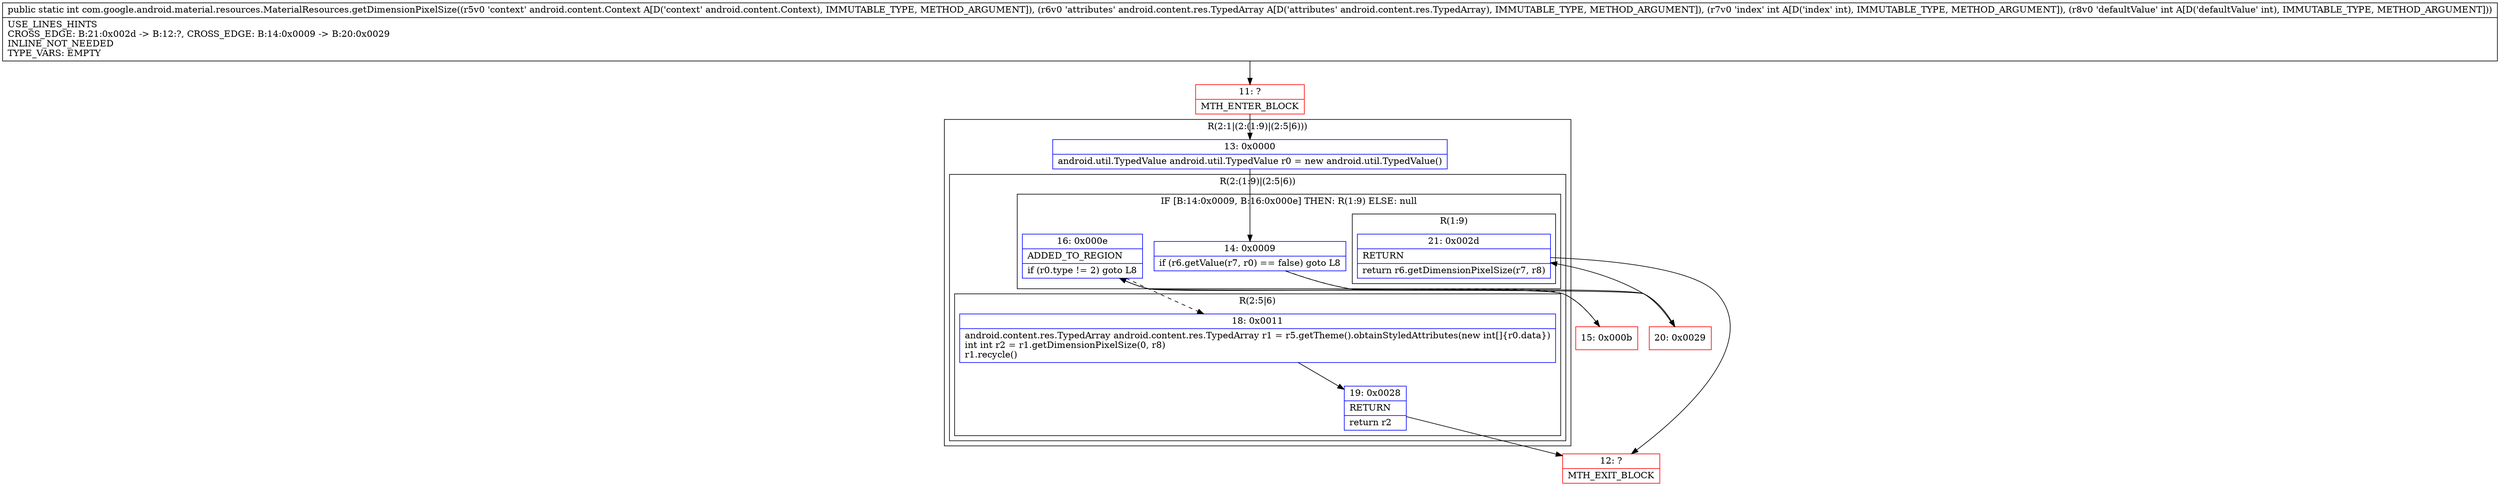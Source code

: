 digraph "CFG forcom.google.android.material.resources.MaterialResources.getDimensionPixelSize(Landroid\/content\/Context;Landroid\/content\/res\/TypedArray;II)I" {
subgraph cluster_Region_1943751134 {
label = "R(2:1|(2:(1:9)|(2:5|6)))";
node [shape=record,color=blue];
Node_13 [shape=record,label="{13\:\ 0x0000|android.util.TypedValue android.util.TypedValue r0 = new android.util.TypedValue()\l}"];
subgraph cluster_Region_574419036 {
label = "R(2:(1:9)|(2:5|6))";
node [shape=record,color=blue];
subgraph cluster_IfRegion_1746569850 {
label = "IF [B:14:0x0009, B:16:0x000e] THEN: R(1:9) ELSE: null";
node [shape=record,color=blue];
Node_14 [shape=record,label="{14\:\ 0x0009|if (r6.getValue(r7, r0) == false) goto L8\l}"];
Node_16 [shape=record,label="{16\:\ 0x000e|ADDED_TO_REGION\l|if (r0.type != 2) goto L8\l}"];
subgraph cluster_Region_778080782 {
label = "R(1:9)";
node [shape=record,color=blue];
Node_21 [shape=record,label="{21\:\ 0x002d|RETURN\l|return r6.getDimensionPixelSize(r7, r8)\l}"];
}
}
subgraph cluster_Region_1231767269 {
label = "R(2:5|6)";
node [shape=record,color=blue];
Node_18 [shape=record,label="{18\:\ 0x0011|android.content.res.TypedArray android.content.res.TypedArray r1 = r5.getTheme().obtainStyledAttributes(new int[]\{r0.data\})\lint int r2 = r1.getDimensionPixelSize(0, r8)\lr1.recycle()\l}"];
Node_19 [shape=record,label="{19\:\ 0x0028|RETURN\l|return r2\l}"];
}
}
}
Node_11 [shape=record,color=red,label="{11\:\ ?|MTH_ENTER_BLOCK\l}"];
Node_15 [shape=record,color=red,label="{15\:\ 0x000b}"];
Node_12 [shape=record,color=red,label="{12\:\ ?|MTH_EXIT_BLOCK\l}"];
Node_20 [shape=record,color=red,label="{20\:\ 0x0029}"];
MethodNode[shape=record,label="{public static int com.google.android.material.resources.MaterialResources.getDimensionPixelSize((r5v0 'context' android.content.Context A[D('context' android.content.Context), IMMUTABLE_TYPE, METHOD_ARGUMENT]), (r6v0 'attributes' android.content.res.TypedArray A[D('attributes' android.content.res.TypedArray), IMMUTABLE_TYPE, METHOD_ARGUMENT]), (r7v0 'index' int A[D('index' int), IMMUTABLE_TYPE, METHOD_ARGUMENT]), (r8v0 'defaultValue' int A[D('defaultValue' int), IMMUTABLE_TYPE, METHOD_ARGUMENT]))  | USE_LINES_HINTS\lCROSS_EDGE: B:21:0x002d \-\> B:12:?, CROSS_EDGE: B:14:0x0009 \-\> B:20:0x0029\lINLINE_NOT_NEEDED\lTYPE_VARS: EMPTY\l}"];
MethodNode -> Node_11;Node_13 -> Node_14;
Node_14 -> Node_15[style=dashed];
Node_14 -> Node_20;
Node_16 -> Node_18[style=dashed];
Node_16 -> Node_20;
Node_21 -> Node_12;
Node_18 -> Node_19;
Node_19 -> Node_12;
Node_11 -> Node_13;
Node_15 -> Node_16;
Node_20 -> Node_21;
}

